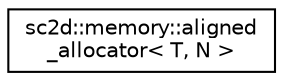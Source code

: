 digraph "Graphical Class Hierarchy"
{
  edge [fontname="Helvetica",fontsize="10",labelfontname="Helvetica",labelfontsize="10"];
  node [fontname="Helvetica",fontsize="10",shape=record];
  rankdir="LR";
  Node0 [label="sc2d::memory::aligned\l_allocator\< T, N \>",height=0.2,width=0.4,color="black", fillcolor="white", style="filled",URL="$classsc2d_1_1memory_1_1aligned__allocator.html"];
}
